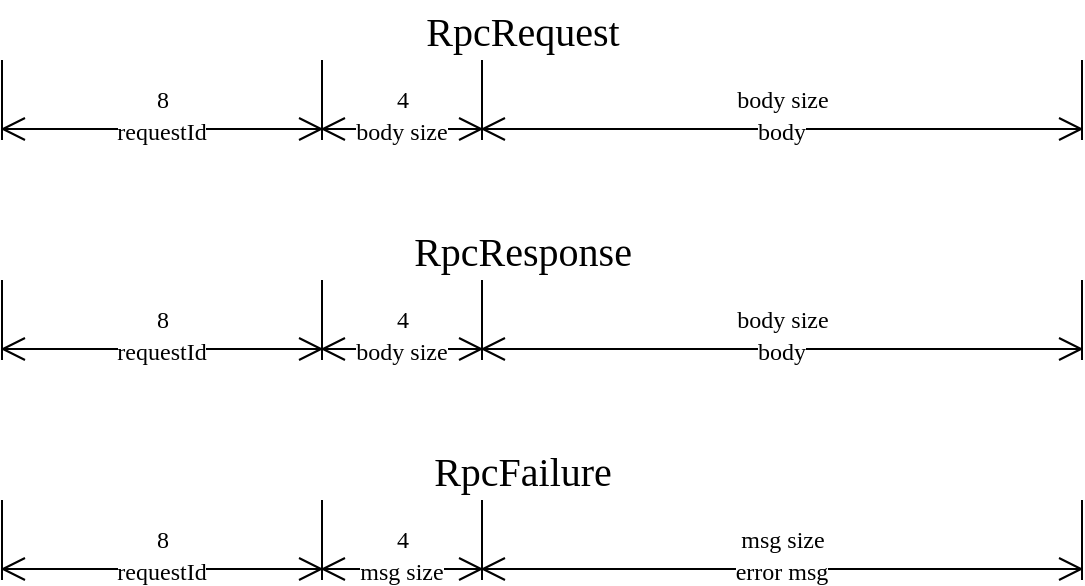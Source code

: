 <mxfile version="14.9.8" type="github"><diagram id="cuufkTFhKXvPpfbD7Z3N" name="第 1 页"><mxGraphModel dx="1298" dy="834" grid="1" gridSize="10" guides="1" tooltips="1" connect="1" arrows="1" fold="1" page="1" pageScale="1" pageWidth="827" pageHeight="1169" math="0" shadow="0"><root><mxCell id="0"/><mxCell id="1" parent="0"/><mxCell id="QbxbpcJ4an9Vn-Q8Qio1-23" value="" style="group" vertex="1" connectable="0" parent="1"><mxGeometry x="140" y="270" width="540" height="70" as="geometry"/></mxCell><mxCell id="QbxbpcJ4an9Vn-Q8Qio1-14" value="&lt;font face=&quot;Source Code Pro&quot;&gt;msg size&lt;/font&gt;" style="shape=dimension;whiteSpace=wrap;html=1;align=center;points=[];verticalAlign=bottom;spacingBottom=-5;labelBackgroundColor=#ffffff" vertex="1" parent="QbxbpcJ4an9Vn-Q8Qio1-23"><mxGeometry x="160" y="30" width="80" height="40" as="geometry"/></mxCell><mxCell id="QbxbpcJ4an9Vn-Q8Qio1-15" value="&lt;font face=&quot;Source Code Pro&quot;&gt;requestId&lt;/font&gt;" style="shape=dimension;whiteSpace=wrap;html=1;align=center;points=[];verticalAlign=bottom;spacingBottom=-5;labelBackgroundColor=#ffffff" vertex="1" parent="QbxbpcJ4an9Vn-Q8Qio1-23"><mxGeometry y="30" width="160" height="40" as="geometry"/></mxCell><mxCell id="QbxbpcJ4an9Vn-Q8Qio1-16" value="&lt;font face=&quot;Source Code Pro&quot;&gt;error msg&lt;/font&gt;" style="shape=dimension;whiteSpace=wrap;html=1;align=center;points=[];verticalAlign=bottom;spacingBottom=-5;labelBackgroundColor=#ffffff" vertex="1" parent="QbxbpcJ4an9Vn-Q8Qio1-23"><mxGeometry x="240" y="30" width="300" height="40" as="geometry"/></mxCell><mxCell id="QbxbpcJ4an9Vn-Q8Qio1-17" value="&lt;font face=&quot;Source Code Pro&quot;&gt;8&lt;/font&gt;" style="text;html=1;align=center;verticalAlign=middle;resizable=0;points=[];autosize=1;strokeColor=none;" vertex="1" parent="QbxbpcJ4an9Vn-Q8Qio1-23"><mxGeometry x="70" y="40" width="20" height="20" as="geometry"/></mxCell><mxCell id="QbxbpcJ4an9Vn-Q8Qio1-18" value="4" style="text;html=1;align=center;verticalAlign=middle;resizable=0;points=[];autosize=1;strokeColor=none;fontFamily=Source Code Pro;" vertex="1" parent="QbxbpcJ4an9Vn-Q8Qio1-23"><mxGeometry x="190" y="40" width="20" height="20" as="geometry"/></mxCell><mxCell id="QbxbpcJ4an9Vn-Q8Qio1-19" value="msg size" style="text;html=1;align=center;verticalAlign=middle;resizable=0;points=[];autosize=1;strokeColor=none;fontFamily=Source Code Pro;" vertex="1" parent="QbxbpcJ4an9Vn-Q8Qio1-23"><mxGeometry x="355" y="40" width="70" height="20" as="geometry"/></mxCell><mxCell id="QbxbpcJ4an9Vn-Q8Qio1-20" value="RpcFailure" style="text;html=1;align=center;verticalAlign=middle;resizable=0;points=[];autosize=1;strokeColor=none;fontSize=20;fontFamily=Source Code Pro;" vertex="1" parent="QbxbpcJ4an9Vn-Q8Qio1-23"><mxGeometry x="190" width="140" height="30" as="geometry"/></mxCell><mxCell id="QbxbpcJ4an9Vn-Q8Qio1-24" value="" style="group" vertex="1" connectable="0" parent="1"><mxGeometry x="140" y="50" width="540" height="70" as="geometry"/></mxCell><mxCell id="QbxbpcJ4an9Vn-Q8Qio1-25" value="&lt;font face=&quot;Source Code Pro&quot;&gt;body size&lt;/font&gt;" style="shape=dimension;whiteSpace=wrap;html=1;align=center;points=[];verticalAlign=bottom;spacingBottom=-5;labelBackgroundColor=#ffffff" vertex="1" parent="QbxbpcJ4an9Vn-Q8Qio1-24"><mxGeometry x="160" y="30" width="80" height="40" as="geometry"/></mxCell><mxCell id="QbxbpcJ4an9Vn-Q8Qio1-26" value="&lt;font face=&quot;Source Code Pro&quot;&gt;requestId&lt;/font&gt;" style="shape=dimension;whiteSpace=wrap;html=1;align=center;points=[];verticalAlign=bottom;spacingBottom=-5;labelBackgroundColor=#ffffff" vertex="1" parent="QbxbpcJ4an9Vn-Q8Qio1-24"><mxGeometry y="30" width="160" height="40" as="geometry"/></mxCell><mxCell id="QbxbpcJ4an9Vn-Q8Qio1-27" value="&lt;font face=&quot;Source Code Pro&quot;&gt;body&lt;/font&gt;" style="shape=dimension;whiteSpace=wrap;html=1;align=center;points=[];verticalAlign=bottom;spacingBottom=-5;labelBackgroundColor=#ffffff" vertex="1" parent="QbxbpcJ4an9Vn-Q8Qio1-24"><mxGeometry x="240" y="30" width="300" height="40" as="geometry"/></mxCell><mxCell id="QbxbpcJ4an9Vn-Q8Qio1-28" value="&lt;font face=&quot;Source Code Pro&quot;&gt;8&lt;/font&gt;" style="text;html=1;align=center;verticalAlign=middle;resizable=0;points=[];autosize=1;strokeColor=none;" vertex="1" parent="QbxbpcJ4an9Vn-Q8Qio1-24"><mxGeometry x="70" y="40" width="20" height="20" as="geometry"/></mxCell><mxCell id="QbxbpcJ4an9Vn-Q8Qio1-29" value="4" style="text;html=1;align=center;verticalAlign=middle;resizable=0;points=[];autosize=1;strokeColor=none;fontFamily=Source Code Pro;" vertex="1" parent="QbxbpcJ4an9Vn-Q8Qio1-24"><mxGeometry x="190" y="40" width="20" height="20" as="geometry"/></mxCell><mxCell id="QbxbpcJ4an9Vn-Q8Qio1-30" value="body size" style="text;html=1;align=center;verticalAlign=middle;resizable=0;points=[];autosize=1;strokeColor=none;fontFamily=Source Code Pro;" vertex="1" parent="QbxbpcJ4an9Vn-Q8Qio1-24"><mxGeometry x="350" y="40" width="80" height="20" as="geometry"/></mxCell><mxCell id="QbxbpcJ4an9Vn-Q8Qio1-31" value="RpcRequest" style="text;html=1;align=center;verticalAlign=middle;resizable=0;points=[];autosize=1;strokeColor=none;fontSize=20;fontFamily=Source Code Pro;" vertex="1" parent="QbxbpcJ4an9Vn-Q8Qio1-24"><mxGeometry x="200" width="120" height="30" as="geometry"/></mxCell><mxCell id="QbxbpcJ4an9Vn-Q8Qio1-32" value="" style="group" vertex="1" connectable="0" parent="1"><mxGeometry x="140" y="160" width="540" height="70" as="geometry"/></mxCell><mxCell id="QbxbpcJ4an9Vn-Q8Qio1-33" value="&lt;font face=&quot;Source Code Pro&quot;&gt;body size&lt;/font&gt;" style="shape=dimension;whiteSpace=wrap;html=1;align=center;points=[];verticalAlign=bottom;spacingBottom=-5;labelBackgroundColor=#ffffff" vertex="1" parent="QbxbpcJ4an9Vn-Q8Qio1-32"><mxGeometry x="160" y="30" width="80" height="40" as="geometry"/></mxCell><mxCell id="QbxbpcJ4an9Vn-Q8Qio1-34" value="&lt;font face=&quot;Source Code Pro&quot;&gt;requestId&lt;/font&gt;" style="shape=dimension;whiteSpace=wrap;html=1;align=center;points=[];verticalAlign=bottom;spacingBottom=-5;labelBackgroundColor=#ffffff" vertex="1" parent="QbxbpcJ4an9Vn-Q8Qio1-32"><mxGeometry y="30" width="160" height="40" as="geometry"/></mxCell><mxCell id="QbxbpcJ4an9Vn-Q8Qio1-35" value="&lt;font face=&quot;Source Code Pro&quot;&gt;body&lt;/font&gt;" style="shape=dimension;whiteSpace=wrap;html=1;align=center;points=[];verticalAlign=bottom;spacingBottom=-5;labelBackgroundColor=#ffffff" vertex="1" parent="QbxbpcJ4an9Vn-Q8Qio1-32"><mxGeometry x="240" y="30" width="300" height="40" as="geometry"/></mxCell><mxCell id="QbxbpcJ4an9Vn-Q8Qio1-36" value="&lt;font face=&quot;Source Code Pro&quot;&gt;8&lt;/font&gt;" style="text;html=1;align=center;verticalAlign=middle;resizable=0;points=[];autosize=1;strokeColor=none;" vertex="1" parent="QbxbpcJ4an9Vn-Q8Qio1-32"><mxGeometry x="70" y="40" width="20" height="20" as="geometry"/></mxCell><mxCell id="QbxbpcJ4an9Vn-Q8Qio1-37" value="4" style="text;html=1;align=center;verticalAlign=middle;resizable=0;points=[];autosize=1;strokeColor=none;fontFamily=Source Code Pro;" vertex="1" parent="QbxbpcJ4an9Vn-Q8Qio1-32"><mxGeometry x="190" y="40" width="20" height="20" as="geometry"/></mxCell><mxCell id="QbxbpcJ4an9Vn-Q8Qio1-38" value="body size" style="text;html=1;align=center;verticalAlign=middle;resizable=0;points=[];autosize=1;strokeColor=none;fontFamily=Source Code Pro;" vertex="1" parent="QbxbpcJ4an9Vn-Q8Qio1-32"><mxGeometry x="350" y="40" width="80" height="20" as="geometry"/></mxCell><mxCell id="QbxbpcJ4an9Vn-Q8Qio1-39" value="RpcResponse" style="text;html=1;align=center;verticalAlign=middle;resizable=0;points=[];autosize=1;strokeColor=none;fontSize=20;fontFamily=Source Code Pro;" vertex="1" parent="QbxbpcJ4an9Vn-Q8Qio1-32"><mxGeometry x="185" width="150" height="30" as="geometry"/></mxCell></root></mxGraphModel></diagram></mxfile>